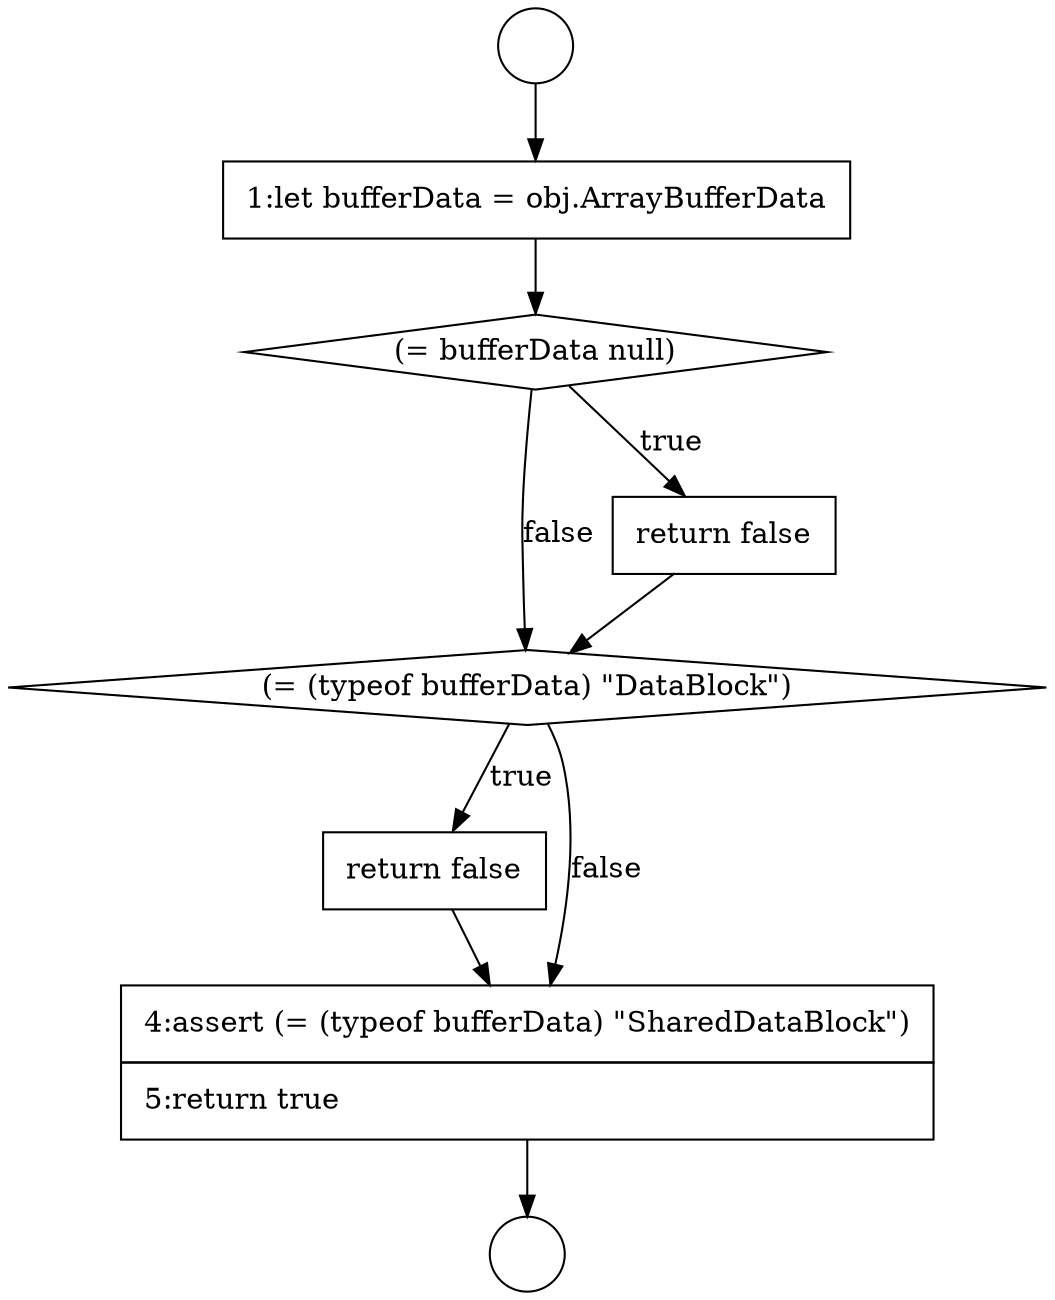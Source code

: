 digraph {
  node17697 [shape=circle label=" " color="black" fillcolor="white" style=filled]
  node17702 [shape=diamond, label=<<font color="black">(= (typeof bufferData) &quot;DataBlock&quot;)</font>> color="black" fillcolor="white" style=filled]
  node17699 [shape=none, margin=0, label=<<font color="black">
    <table border="0" cellborder="1" cellspacing="0" cellpadding="10">
      <tr><td align="left">1:let bufferData = obj.ArrayBufferData</td></tr>
    </table>
  </font>> color="black" fillcolor="white" style=filled]
  node17703 [shape=none, margin=0, label=<<font color="black">
    <table border="0" cellborder="1" cellspacing="0" cellpadding="10">
      <tr><td align="left">return false</td></tr>
    </table>
  </font>> color="black" fillcolor="white" style=filled]
  node17700 [shape=diamond, label=<<font color="black">(= bufferData null)</font>> color="black" fillcolor="white" style=filled]
  node17704 [shape=none, margin=0, label=<<font color="black">
    <table border="0" cellborder="1" cellspacing="0" cellpadding="10">
      <tr><td align="left">4:assert (= (typeof bufferData) &quot;SharedDataBlock&quot;)</td></tr>
      <tr><td align="left">5:return true</td></tr>
    </table>
  </font>> color="black" fillcolor="white" style=filled]
  node17698 [shape=circle label=" " color="black" fillcolor="white" style=filled]
  node17701 [shape=none, margin=0, label=<<font color="black">
    <table border="0" cellborder="1" cellspacing="0" cellpadding="10">
      <tr><td align="left">return false</td></tr>
    </table>
  </font>> color="black" fillcolor="white" style=filled]
  node17701 -> node17702 [ color="black"]
  node17704 -> node17698 [ color="black"]
  node17700 -> node17701 [label=<<font color="black">true</font>> color="black"]
  node17700 -> node17702 [label=<<font color="black">false</font>> color="black"]
  node17699 -> node17700 [ color="black"]
  node17702 -> node17703 [label=<<font color="black">true</font>> color="black"]
  node17702 -> node17704 [label=<<font color="black">false</font>> color="black"]
  node17697 -> node17699 [ color="black"]
  node17703 -> node17704 [ color="black"]
}
